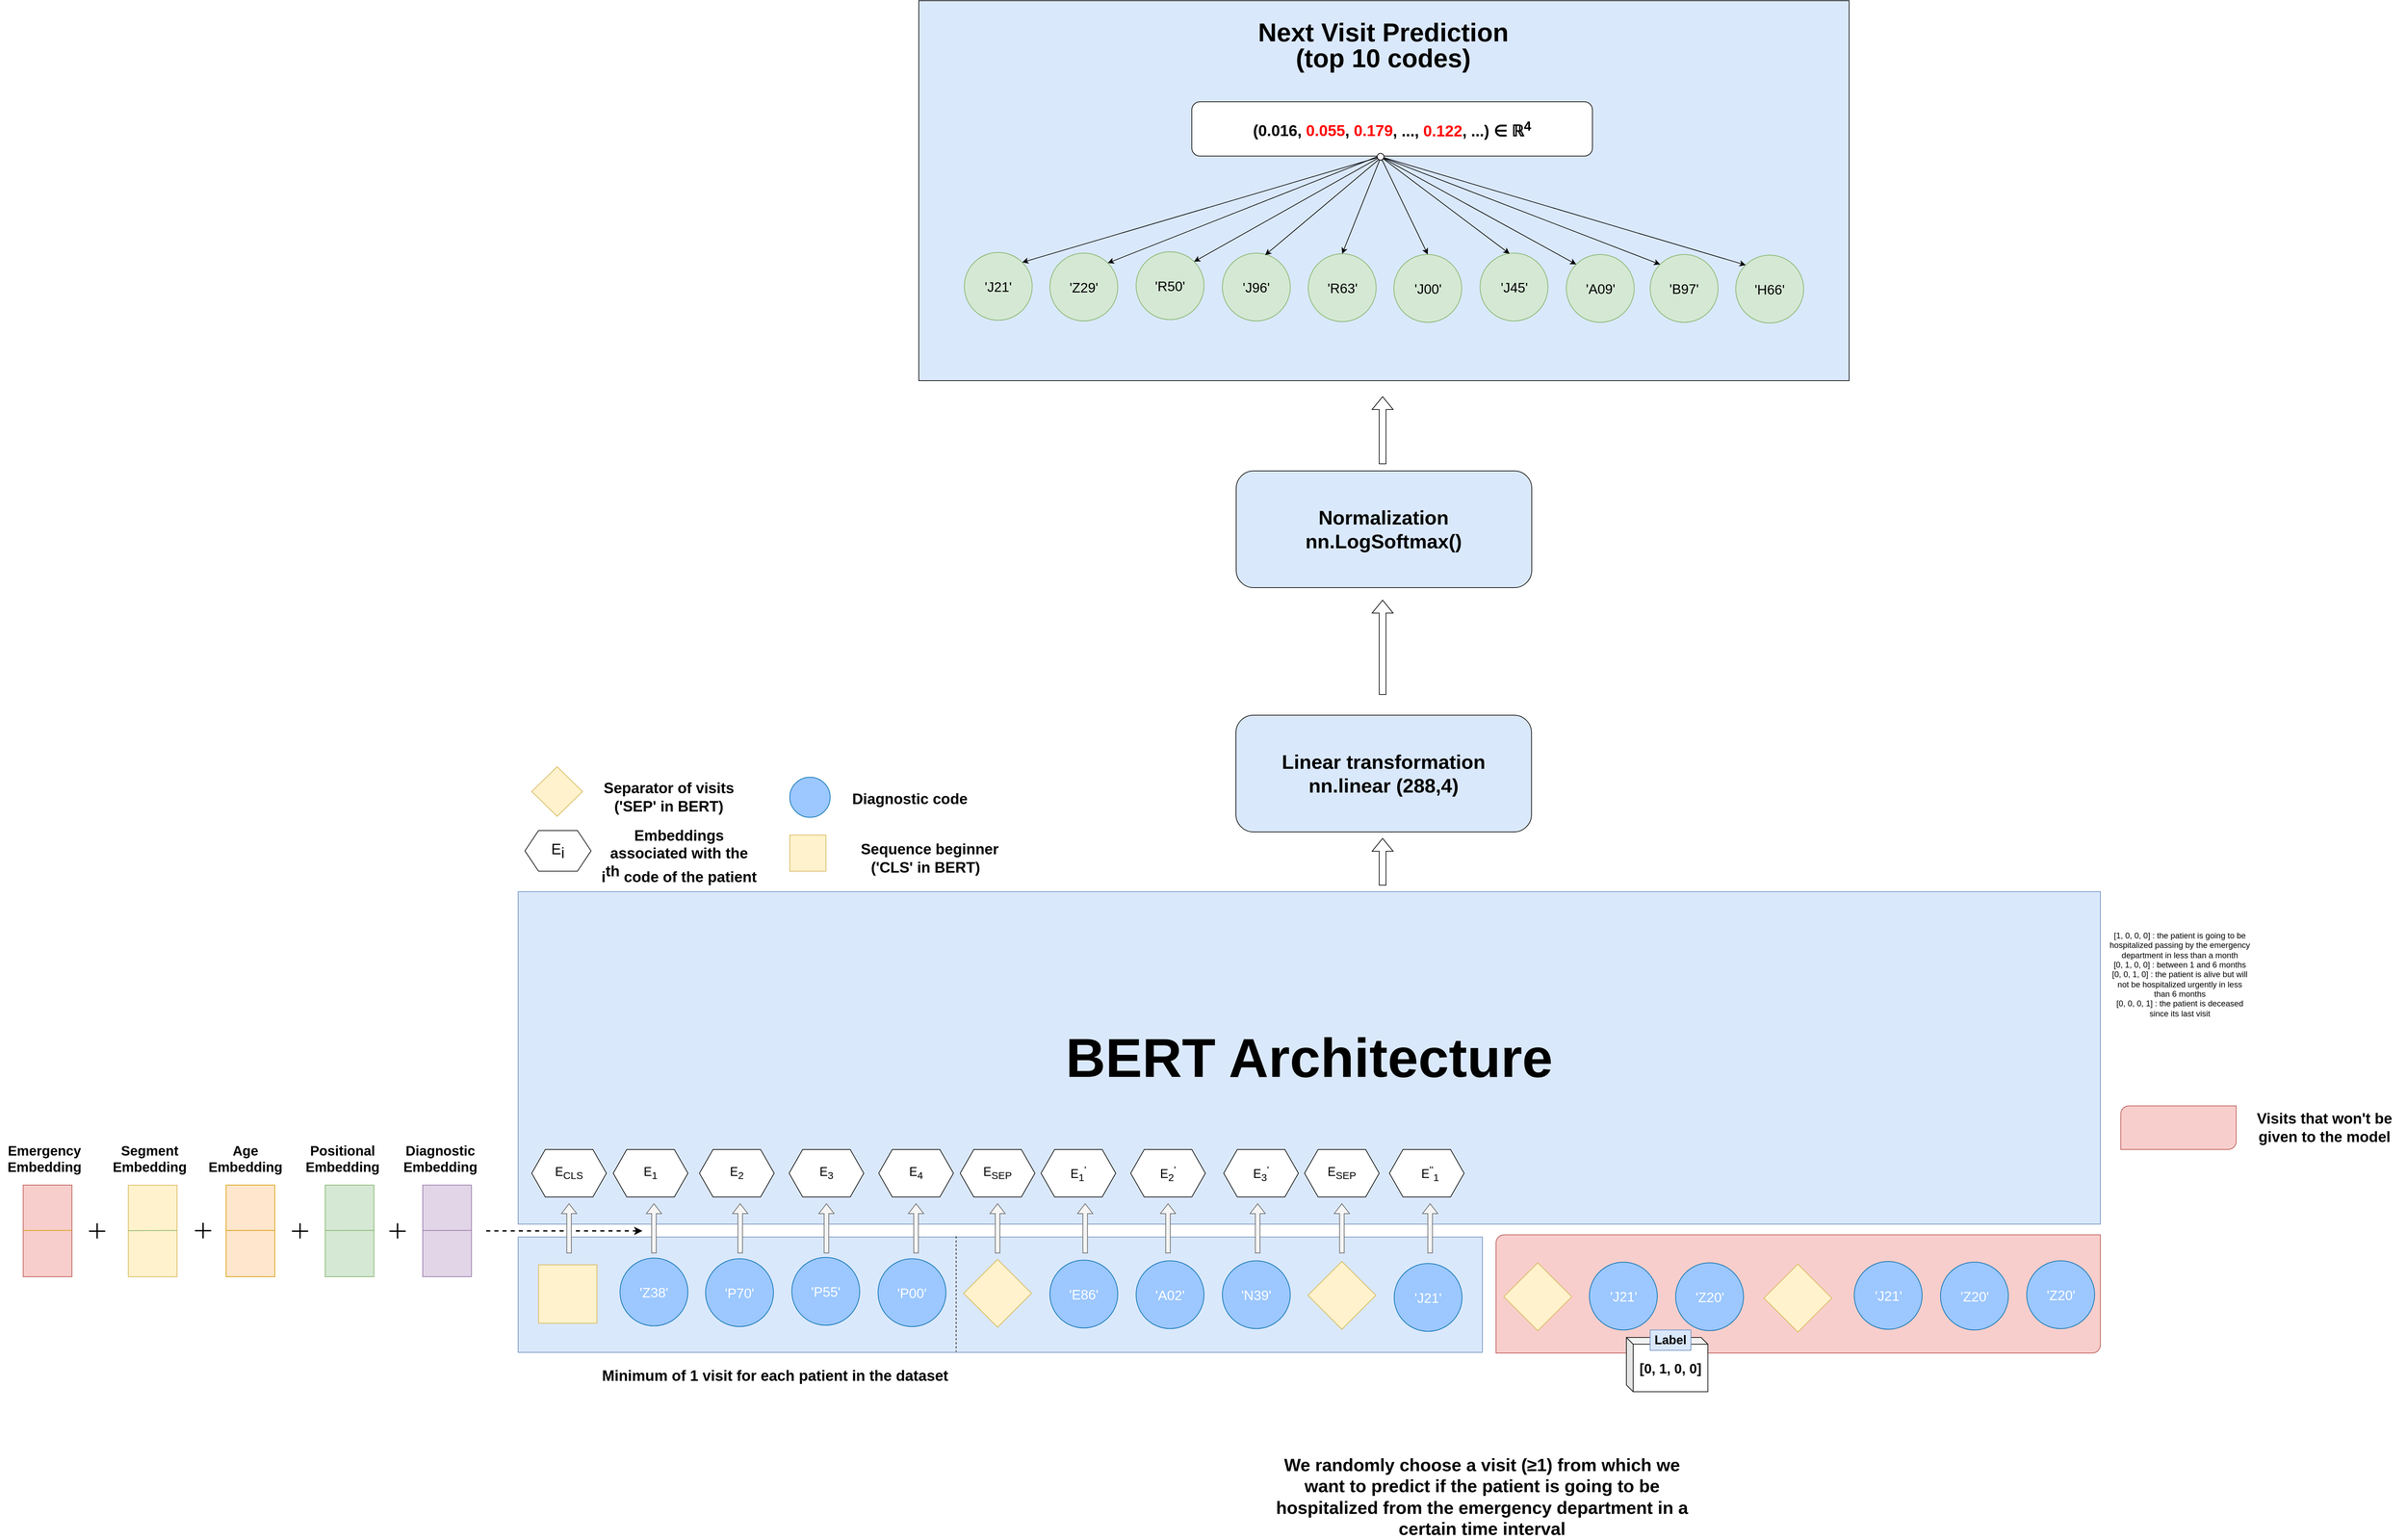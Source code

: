 <mxfile version="21.6.9" type="github">
  <diagram name="Page-1" id="hLpCQ97gKun2HHVvknZl">
    <mxGraphModel dx="4587" dy="2512" grid="1" gridSize="10" guides="1" tooltips="1" connect="1" arrows="1" fold="1" page="1" pageScale="1" pageWidth="827" pageHeight="1169" math="0" shadow="0">
      <root>
        <mxCell id="0" />
        <mxCell id="1" parent="0" />
        <mxCell id="sFmeJr-89NjhY19Eg1W9-1" value="" style="verticalLabelPosition=bottom;verticalAlign=top;html=1;shape=mxgraph.basic.diag_round_rect;dx=6;whiteSpace=wrap;fillColor=#f8cecc;strokeColor=#b85450;" vertex="1" parent="1">
          <mxGeometry x="2088.011" y="1858.75" width="890" height="174.25" as="geometry" />
        </mxCell>
        <mxCell id="sFmeJr-89NjhY19Eg1W9-2" value="&lt;h2 style=&quot;font-size: 81px;&quot; align=&quot;center&quot;&gt;&lt;font style=&quot;font-size: 81px;&quot;&gt;BERT Architecture&lt;/font&gt;&lt;/h2&gt;" style="rounded=0;whiteSpace=wrap;html=1;fillColor=#dae8fc;strokeColor=#6c8ebf;align=center;" vertex="1" parent="1">
          <mxGeometry x="648.011" y="1353" width="2330" height="490" as="geometry" />
        </mxCell>
        <mxCell id="sFmeJr-89NjhY19Eg1W9-3" value="" style="rounded=0;whiteSpace=wrap;html=1;fillColor=#dae8fc;flipH=1;strokeColor=#6c8ebf;flipV=0;" vertex="1" parent="1">
          <mxGeometry x="648.011" y="1862" width="1420" height="170" as="geometry" />
        </mxCell>
        <mxCell id="sFmeJr-89NjhY19Eg1W9-4" value="&lt;font style=&quot;font-size: 20px;&quot; color=&quot;#ffffff&quot;&gt;&#39;P55&#39;&lt;/font&gt;" style="ellipse;whiteSpace=wrap;html=1;fillColor=#9CC7FF;flipH=1;strokeColor=#006EAF;" vertex="1" parent="1">
          <mxGeometry x="1051.011" y="1892" width="100" height="100" as="geometry" />
        </mxCell>
        <mxCell id="sFmeJr-89NjhY19Eg1W9-5" value="&lt;font style=&quot;font-size: 20px;&quot;&gt;&#39;Z38&#39;&lt;/font&gt;" style="ellipse;whiteSpace=wrap;html=1;fillColor=#9CC7FF;flipH=1;strokeColor=#006EAF;fontColor=#ffffff;" vertex="1" parent="1">
          <mxGeometry x="798.011" y="1893" width="100" height="100" as="geometry" />
        </mxCell>
        <mxCell id="sFmeJr-89NjhY19Eg1W9-6" value="&lt;font style=&quot;font-size: 20px;&quot; color=&quot;#ffffff&quot;&gt;&#39;P70&#39;&lt;/font&gt;" style="ellipse;whiteSpace=wrap;html=1;fillColor=#9CC7FF;flipH=1;strokeColor=#006EAF;" vertex="1" parent="1">
          <mxGeometry x="924.011" y="1894" width="100" height="100" as="geometry" />
        </mxCell>
        <mxCell id="sFmeJr-89NjhY19Eg1W9-7" value="&lt;font style=&quot;font-size: 20px;&quot; color=&quot;#ffffff&quot;&gt;&#39;P00&#39;&lt;/font&gt;" style="ellipse;whiteSpace=wrap;html=1;fillColor=#9CC7FF;flipH=1;strokeColor=#006EAF;" vertex="1" parent="1">
          <mxGeometry x="1178.011" y="1894" width="100" height="100" as="geometry" />
        </mxCell>
        <mxCell id="sFmeJr-89NjhY19Eg1W9-8" value="" style="rhombus;whiteSpace=wrap;html=1;flipH=1;direction=north;fillColor=#fff2cc;strokeColor=#d6b656;" vertex="1" parent="1">
          <mxGeometry x="1304.011" y="1895" width="100" height="100" as="geometry" />
        </mxCell>
        <mxCell id="sFmeJr-89NjhY19Eg1W9-9" value="&lt;font style=&quot;font-size: 20px;&quot; color=&quot;#ffffff&quot;&gt;&#39;E86&#39;&lt;/font&gt;" style="ellipse;whiteSpace=wrap;html=1;fillColor=#9CC7FF;flipH=1;strokeColor=#006EAF;" vertex="1" parent="1">
          <mxGeometry x="1431.011" y="1896" width="100" height="100" as="geometry" />
        </mxCell>
        <mxCell id="sFmeJr-89NjhY19Eg1W9-10" value="&lt;font style=&quot;font-size: 20px;&quot; color=&quot;#ffffff&quot;&gt;&#39;A02&#39;&lt;/font&gt;" style="ellipse;whiteSpace=wrap;html=1;fillColor=#9CC7FF;flipH=1;strokeColor=#006EAF;" vertex="1" parent="1">
          <mxGeometry x="1558.011" y="1897" width="100" height="100" as="geometry" />
        </mxCell>
        <mxCell id="sFmeJr-89NjhY19Eg1W9-11" value="&lt;font style=&quot;font-size: 20px;&quot; color=&quot;#ffffff&quot;&gt;&#39;N39&#39;&lt;/font&gt;" style="ellipse;whiteSpace=wrap;html=1;fillColor=#9CC7FF;flipH=1;strokeColor=#006EAF;" vertex="1" parent="1">
          <mxGeometry x="1685.011" y="1897" width="100" height="100" as="geometry" />
        </mxCell>
        <mxCell id="sFmeJr-89NjhY19Eg1W9-12" value="" style="rhombus;whiteSpace=wrap;html=1;flipH=1;fillColor=#fff2cc;strokeColor=#d6b656;" vertex="1" parent="1">
          <mxGeometry x="1811.011" y="1898" width="100" height="100" as="geometry" />
        </mxCell>
        <mxCell id="sFmeJr-89NjhY19Eg1W9-13" value="&lt;font style=&quot;font-size: 20px;&quot; color=&quot;#ffffff&quot;&gt;&#39;J21&#39;&lt;/font&gt;" style="ellipse;whiteSpace=wrap;html=1;fillColor=#9CC7FF;flipH=1;strokeColor=#006EAF;" vertex="1" parent="1">
          <mxGeometry x="1938.011" y="1901" width="100" height="100" as="geometry" />
        </mxCell>
        <mxCell id="sFmeJr-89NjhY19Eg1W9-14" value="" style="whiteSpace=wrap;html=1;aspect=fixed;direction=east;flipH=1;flipV=1;strokeColor=#d6b656;fillColor=#fff2cc;" vertex="1" parent="1">
          <mxGeometry x="678.011" y="1903" width="86" height="86" as="geometry" />
        </mxCell>
        <mxCell id="sFmeJr-89NjhY19Eg1W9-15" value="" style="shape=hexagon;perimeter=hexagonPerimeter2;whiteSpace=wrap;html=1;fixedSize=1;" vertex="1" parent="1">
          <mxGeometry x="788.011" y="1733" width="110" height="70" as="geometry" />
        </mxCell>
        <mxCell id="sFmeJr-89NjhY19Eg1W9-16" value="" style="shape=hexagon;perimeter=hexagonPerimeter2;whiteSpace=wrap;html=1;fixedSize=1;" vertex="1" parent="1">
          <mxGeometry x="1550.011" y="1733" width="110" height="70" as="geometry" />
        </mxCell>
        <mxCell id="sFmeJr-89NjhY19Eg1W9-17" value="" style="shape=hexagon;perimeter=hexagonPerimeter2;whiteSpace=wrap;html=1;fixedSize=1;" vertex="1" parent="1">
          <mxGeometry x="1418.011" y="1733" width="110" height="70" as="geometry" />
        </mxCell>
        <mxCell id="sFmeJr-89NjhY19Eg1W9-18" value="" style="shape=hexagon;perimeter=hexagonPerimeter2;whiteSpace=wrap;html=1;fixedSize=1;" vertex="1" parent="1">
          <mxGeometry x="1179.011" y="1733" width="110" height="70" as="geometry" />
        </mxCell>
        <mxCell id="sFmeJr-89NjhY19Eg1W9-19" value="" style="shape=hexagon;perimeter=hexagonPerimeter2;whiteSpace=wrap;html=1;fixedSize=1;" vertex="1" parent="1">
          <mxGeometry x="1047.011" y="1733" width="110" height="70" as="geometry" />
        </mxCell>
        <mxCell id="sFmeJr-89NjhY19Eg1W9-20" value="" style="shape=hexagon;perimeter=hexagonPerimeter2;whiteSpace=wrap;html=1;fixedSize=1;" vertex="1" parent="1">
          <mxGeometry x="915.011" y="1733" width="110" height="70" as="geometry" />
        </mxCell>
        <mxCell id="sFmeJr-89NjhY19Eg1W9-21" value="" style="shape=hexagon;perimeter=hexagonPerimeter2;whiteSpace=wrap;html=1;fixedSize=1;" vertex="1" parent="1">
          <mxGeometry x="1931.011" y="1733" width="110" height="70" as="geometry" />
        </mxCell>
        <mxCell id="sFmeJr-89NjhY19Eg1W9-22" value="" style="shape=hexagon;perimeter=hexagonPerimeter2;whiteSpace=wrap;html=1;fixedSize=1;" vertex="1" parent="1">
          <mxGeometry x="1687.011" y="1733" width="110" height="70" as="geometry" />
        </mxCell>
        <mxCell id="sFmeJr-89NjhY19Eg1W9-23" value="&lt;font style=&quot;font-size: 18px;&quot;&gt;E&lt;sub&gt;1&lt;/sub&gt;&lt;/font&gt;" style="text;html=1;strokeColor=none;fillColor=none;align=center;verticalAlign=middle;whiteSpace=wrap;rounded=0;" vertex="1" parent="1">
          <mxGeometry x="813.011" y="1753" width="60" height="30" as="geometry" />
        </mxCell>
        <mxCell id="sFmeJr-89NjhY19Eg1W9-24" value="&lt;font style=&quot;font-size: 18px;&quot;&gt;E&lt;sub&gt;1&lt;/sub&gt;&lt;sup&gt;&#39;&lt;/sup&gt;&lt;/font&gt;" style="text;html=1;strokeColor=none;fillColor=none;align=center;verticalAlign=middle;whiteSpace=wrap;rounded=0;" vertex="1" parent="1">
          <mxGeometry x="1443.011" y="1753" width="60" height="30" as="geometry" />
        </mxCell>
        <mxCell id="sFmeJr-89NjhY19Eg1W9-25" value="&lt;font style=&quot;font-size: 18px;&quot;&gt;E&lt;sub&gt;4&lt;/sub&gt;&lt;/font&gt;" style="text;html=1;strokeColor=none;fillColor=none;align=center;verticalAlign=middle;whiteSpace=wrap;rounded=0;" vertex="1" parent="1">
          <mxGeometry x="1204.011" y="1753" width="60" height="30" as="geometry" />
        </mxCell>
        <mxCell id="sFmeJr-89NjhY19Eg1W9-26" value="&lt;font style=&quot;font-size: 18px;&quot;&gt;E&lt;sub&gt;3&lt;/sub&gt;&lt;/font&gt;" style="text;html=1;strokeColor=none;fillColor=none;align=center;verticalAlign=middle;whiteSpace=wrap;rounded=0;" vertex="1" parent="1">
          <mxGeometry x="1072.011" y="1753" width="60" height="30" as="geometry" />
        </mxCell>
        <mxCell id="sFmeJr-89NjhY19Eg1W9-27" value="&lt;font style=&quot;font-size: 18px;&quot;&gt;E&lt;sub&gt;2&lt;/sub&gt;&lt;/font&gt;" style="text;html=1;strokeColor=none;fillColor=none;align=center;verticalAlign=middle;whiteSpace=wrap;rounded=0;" vertex="1" parent="1">
          <mxGeometry x="940.011" y="1753" width="60" height="30" as="geometry" />
        </mxCell>
        <mxCell id="sFmeJr-89NjhY19Eg1W9-28" value="&lt;font style=&quot;font-size: 18px;&quot;&gt;E&lt;sup&gt;&#39;&#39;&lt;/sup&gt;&lt;sub&gt;1&lt;/sub&gt;&lt;/font&gt;" style="text;html=1;strokeColor=none;fillColor=none;align=center;verticalAlign=middle;whiteSpace=wrap;rounded=0;" vertex="1" parent="1">
          <mxGeometry x="1961.011" y="1753" width="60" height="30" as="geometry" />
        </mxCell>
        <mxCell id="sFmeJr-89NjhY19Eg1W9-29" value="&lt;font style=&quot;font-size: 18px;&quot;&gt;E&lt;sub&gt;3&lt;/sub&gt;&lt;sup&gt;&#39;&lt;/sup&gt;&lt;/font&gt;" style="text;html=1;strokeColor=none;fillColor=none;align=center;verticalAlign=middle;whiteSpace=wrap;rounded=0;" vertex="1" parent="1">
          <mxGeometry x="1712.011" y="1753" width="60" height="30" as="geometry" />
        </mxCell>
        <mxCell id="sFmeJr-89NjhY19Eg1W9-30" value="&lt;font style=&quot;font-size: 18px;&quot;&gt;E&lt;sub&gt;2&lt;/sub&gt;&lt;sup&gt;&#39;&lt;/sup&gt;&lt;/font&gt;" style="text;html=1;strokeColor=none;fillColor=none;align=center;verticalAlign=middle;whiteSpace=wrap;rounded=0;" vertex="1" parent="1">
          <mxGeometry x="1575.011" y="1753" width="60" height="30" as="geometry" />
        </mxCell>
        <mxCell id="sFmeJr-89NjhY19Eg1W9-31" value="" style="shape=singleArrow;direction=north;whiteSpace=wrap;html=1;fillColor=#f5f5f5;fontColor=#333333;strokeColor=#666666;" vertex="1" parent="1">
          <mxGeometry x="836.761" y="1813" width="22.5" height="72.5" as="geometry" />
        </mxCell>
        <mxCell id="sFmeJr-89NjhY19Eg1W9-32" value="" style="shape=singleArrow;direction=north;whiteSpace=wrap;html=1;fillColor=#f5f5f5;fontColor=#333333;strokeColor=#666666;" vertex="1" parent="1">
          <mxGeometry x="1471.761" y="1813" width="22.5" height="72.5" as="geometry" />
        </mxCell>
        <mxCell id="sFmeJr-89NjhY19Eg1W9-33" value="" style="shape=singleArrow;direction=north;whiteSpace=wrap;html=1;fillColor=#f5f5f5;fontColor=#333333;strokeColor=#666666;" vertex="1" parent="1">
          <mxGeometry x="1222.761" y="1813" width="22.5" height="72.5" as="geometry" />
        </mxCell>
        <mxCell id="sFmeJr-89NjhY19Eg1W9-34" value="" style="shape=singleArrow;direction=north;whiteSpace=wrap;html=1;fillColor=#f5f5f5;fontColor=#333333;strokeColor=#666666;" vertex="1" parent="1">
          <mxGeometry x="1090.761" y="1813" width="22.5" height="72.5" as="geometry" />
        </mxCell>
        <mxCell id="sFmeJr-89NjhY19Eg1W9-35" value="" style="shape=singleArrow;direction=north;whiteSpace=wrap;html=1;fillColor=#f5f5f5;fontColor=#333333;strokeColor=#666666;" vertex="1" parent="1">
          <mxGeometry x="963.761" y="1813" width="22.5" height="72.5" as="geometry" />
        </mxCell>
        <mxCell id="sFmeJr-89NjhY19Eg1W9-36" value="" style="shape=singleArrow;direction=north;whiteSpace=wrap;html=1;fillColor=#f5f5f5;fontColor=#333333;strokeColor=#666666;" vertex="1" parent="1">
          <mxGeometry x="1979.761" y="1813" width="22.5" height="72.5" as="geometry" />
        </mxCell>
        <mxCell id="sFmeJr-89NjhY19Eg1W9-37" value="" style="shape=singleArrow;direction=north;whiteSpace=wrap;html=1;fillColor=#f5f5f5;fontColor=#333333;strokeColor=#666666;" vertex="1" parent="1">
          <mxGeometry x="1725.761" y="1813" width="22.5" height="72.5" as="geometry" />
        </mxCell>
        <mxCell id="sFmeJr-89NjhY19Eg1W9-38" value="" style="shape=singleArrow;direction=north;whiteSpace=wrap;html=1;fillColor=#f5f5f5;fontColor=#333333;strokeColor=#666666;" vertex="1" parent="1">
          <mxGeometry x="1593.761" y="1813" width="22.5" height="72.5" as="geometry" />
        </mxCell>
        <mxCell id="sFmeJr-89NjhY19Eg1W9-39" value="" style="endArrow=classic;html=1;rounded=0;strokeWidth=2;dashed=1;" edge="1" parent="1">
          <mxGeometry width="50" height="50" relative="1" as="geometry">
            <mxPoint x="601.011" y="1853" as="sourcePoint" />
            <mxPoint x="831.011" y="1853" as="targetPoint" />
          </mxGeometry>
        </mxCell>
        <mxCell id="sFmeJr-89NjhY19Eg1W9-40" value="&lt;div style=&quot;font-size: 29px;&quot;&gt;&lt;b&gt;&lt;font style=&quot;font-size: 29px;&quot;&gt;Linear transformation&lt;/font&gt;&lt;/b&gt;&lt;/div&gt;&lt;div style=&quot;font-size: 29px;&quot;&gt;&lt;font style=&quot;font-size: 29px;&quot;&gt;&lt;b&gt;nn.linear (288,4)&lt;br&gt;&lt;/b&gt; &lt;/font&gt;&lt;/div&gt;" style="rounded=1;whiteSpace=wrap;html=1;fillColor=#DAE8FC;" vertex="1" parent="1">
          <mxGeometry x="1705.011" y="1093" width="435.25" height="172" as="geometry" />
        </mxCell>
        <mxCell id="sFmeJr-89NjhY19Eg1W9-41" value="&lt;p style=&quot;line-height: 0%;&quot;&gt;&lt;br&gt;&lt;/p&gt;" style="rounded=0;whiteSpace=wrap;html=1;fillColor=#DAE8FC;" vertex="1" parent="1">
          <mxGeometry x="1238.011" y="40" width="1370" height="560" as="geometry" />
        </mxCell>
        <mxCell id="sFmeJr-89NjhY19Eg1W9-42" value="&lt;font style=&quot;font-size: 23px;&quot;&gt;&lt;b&gt;&lt;font style=&quot;font-size: 23px;&quot;&gt;(0.016, &lt;font style=&quot;font-size: 23px;&quot; color=&quot;#ff0000&quot;&gt;0.055&lt;/font&gt;, &lt;/font&gt;&lt;font style=&quot;font-size: 23px;&quot;&gt;&lt;font style=&quot;font-size: 23px;&quot; color=&quot;#ff0000&quot;&gt;0.179&lt;/font&gt;&lt;/font&gt;&lt;font style=&quot;font-size: 23px;&quot;&gt;, ..., &lt;font color=&quot;#ff0000&quot;&gt;0.122&lt;/font&gt;, ...) ∈ ℝ&lt;sup&gt;4&lt;/sup&gt;&lt;/font&gt;&lt;/b&gt;&lt;/font&gt;" style="rounded=1;whiteSpace=wrap;html=1;" vertex="1" parent="1">
          <mxGeometry x="1640.011" y="189" width="590" height="80" as="geometry" />
        </mxCell>
        <mxCell id="sFmeJr-89NjhY19Eg1W9-43" value="&lt;p style=&quot;line-height: 0%; font-size: 38px;&quot;&gt;&lt;font style=&quot;font-size: 38px;&quot;&gt;&lt;b&gt;&lt;font style=&quot;font-size: 38px;&quot;&gt;Next Visit Prediction&lt;/font&gt;&lt;/b&gt;&lt;/font&gt;&lt;/p&gt;&lt;p style=&quot;line-height: 0%; font-size: 38px;&quot;&gt;&lt;font style=&quot;font-size: 38px;&quot;&gt;&lt;b&gt;&lt;font style=&quot;font-size: 38px;&quot;&gt;(top 10 codes) &lt;/font&gt;&lt;/b&gt;&lt;font style=&quot;font-size: 38px;&quot;&gt;&lt;b&gt;&lt;font style=&quot;font-size: 38px;&quot;&gt;&lt;br&gt;&lt;/font&gt;&lt;/b&gt;&lt;/font&gt;&lt;/font&gt;&lt;/p&gt;&lt;p style=&quot;line-height: 0%;&quot;&gt;&lt;b&gt;&lt;font style=&quot;font-size: 30px;&quot;&gt;&lt;br&gt;&lt;/font&gt;&lt;/b&gt;&lt;/p&gt;" style="text;html=1;strokeColor=none;fillColor=none;align=center;verticalAlign=middle;whiteSpace=wrap;rounded=0;" vertex="1" parent="1">
          <mxGeometry x="1724.011" y="40" width="396" height="147" as="geometry" />
        </mxCell>
        <mxCell id="sFmeJr-89NjhY19Eg1W9-44" value="&lt;font style=&quot;font-size: 20px;&quot; color=&quot;#ffffff&quot;&gt;&#39;J21&#39;&lt;/font&gt;" style="ellipse;whiteSpace=wrap;html=1;fillColor=#9CC7FF;flipH=1;strokeColor=#006EAF;" vertex="1" parent="1">
          <mxGeometry x="2615.511" y="1898" width="100" height="100" as="geometry" />
        </mxCell>
        <mxCell id="sFmeJr-89NjhY19Eg1W9-45" value="&lt;font style=&quot;font-size: 20px;&quot; color=&quot;#ffffff&quot;&gt;&#39;Z20&#39;&lt;/font&gt;" style="ellipse;whiteSpace=wrap;html=1;fillColor=#9CC7FF;flipH=1;strokeColor=#006EAF;" vertex="1" parent="1">
          <mxGeometry x="2742.511" y="1899" width="100" height="100" as="geometry" />
        </mxCell>
        <mxCell id="sFmeJr-89NjhY19Eg1W9-46" value="&lt;font style=&quot;font-size: 20px;&quot; color=&quot;#ffffff&quot;&gt;&#39;Z20&#39;&lt;/font&gt;" style="ellipse;whiteSpace=wrap;html=1;fillColor=#9CC7FF;flipH=1;strokeColor=#006EAF;" vertex="1" parent="1">
          <mxGeometry x="2869.511" y="1897" width="100" height="100" as="geometry" />
        </mxCell>
        <mxCell id="sFmeJr-89NjhY19Eg1W9-47" value="" style="rhombus;whiteSpace=wrap;html=1;flipH=1;fillColor=#fff2cc;strokeColor=#d6b656;" vertex="1" parent="1">
          <mxGeometry x="2099.511" y="1900" width="100" height="100" as="geometry" />
        </mxCell>
        <mxCell id="sFmeJr-89NjhY19Eg1W9-48" value="&lt;font style=&quot;font-size: 20px;&quot; color=&quot;#ffffff&quot;&gt;&#39;J21&#39;&lt;/font&gt;" style="ellipse;whiteSpace=wrap;html=1;fillColor=#9CC7FF;flipH=1;strokeColor=#006EAF;" vertex="1" parent="1">
          <mxGeometry x="2225.511" y="1899" width="100" height="100" as="geometry" />
        </mxCell>
        <mxCell id="sFmeJr-89NjhY19Eg1W9-49" value="&lt;font style=&quot;font-size: 20px;&quot; color=&quot;#ffffff&quot;&gt;&#39;Z20&#39;&lt;/font&gt;" style="ellipse;whiteSpace=wrap;html=1;fillColor=#9CC7FF;flipH=1;strokeColor=#006EAF;" vertex="1" parent="1">
          <mxGeometry x="2352.511" y="1900" width="100" height="100" as="geometry" />
        </mxCell>
        <mxCell id="sFmeJr-89NjhY19Eg1W9-50" value="" style="rhombus;whiteSpace=wrap;html=1;flipH=1;fillColor=#fff2cc;strokeColor=#d6b656;" vertex="1" parent="1">
          <mxGeometry x="2482.511" y="1902" width="100" height="100" as="geometry" />
        </mxCell>
        <mxCell id="sFmeJr-89NjhY19Eg1W9-52" value="&lt;font style=&quot;font-size: 25px;&quot;&gt;&lt;b style=&quot;font-size: 22px;&quot;&gt;&lt;font style=&quot;font-size: 22px;&quot;&gt;Minimum of 1 visit for each patient in the dataset&lt;br&gt;&lt;/font&gt;&lt;/b&gt;&lt;/font&gt;" style="text;html=1;strokeColor=none;fillColor=none;align=center;verticalAlign=middle;whiteSpace=wrap;rounded=0;" vertex="1" parent="1">
          <mxGeometry x="695.011" y="2050" width="663" height="30" as="geometry" />
        </mxCell>
        <mxCell id="sFmeJr-89NjhY19Eg1W9-53" value="&lt;b style=&quot;font-size: 26px;&quot;&gt;&lt;font style=&quot;font-size: 26px;&quot;&gt;We randomly choose a visit (≥1) from which we want to predict if the patient is going to be hospitalized from the emergency department in a certain time interval &lt;br&gt;&lt;/font&gt;&lt;/b&gt;" style="text;html=1;strokeColor=none;fillColor=none;align=center;verticalAlign=middle;whiteSpace=wrap;rounded=0;" vertex="1" parent="1">
          <mxGeometry x="1753.001" y="2230" width="628.5" height="30" as="geometry" />
        </mxCell>
        <mxCell id="sFmeJr-89NjhY19Eg1W9-54" value="&lt;font style=&quot;font-size: 20px;&quot;&gt;&#39;R50&#39;&lt;/font&gt;" style="ellipse;whiteSpace=wrap;html=1;fillColor=#d5e8d4;flipH=1;strokeColor=#82b366;fontColor=#000000;" vertex="1" parent="1">
          <mxGeometry x="1558.011" y="410" width="100" height="100" as="geometry" />
        </mxCell>
        <mxCell id="sFmeJr-89NjhY19Eg1W9-55" value="&lt;font style=&quot;font-size: 20px;&quot;&gt;&#39;J21&#39;&lt;/font&gt;" style="ellipse;whiteSpace=wrap;html=1;fillColor=#d5e8d4;flipH=1;strokeColor=#82b366;fontColor=#000000;" vertex="1" parent="1">
          <mxGeometry x="1305.011" y="411" width="100" height="100" as="geometry" />
        </mxCell>
        <mxCell id="sFmeJr-89NjhY19Eg1W9-56" value="&lt;font style=&quot;font-size: 20px;&quot;&gt;&#39;Z29&#39;&lt;/font&gt;" style="ellipse;whiteSpace=wrap;html=1;fillColor=#d5e8d4;flipH=1;strokeColor=#82b366;fontColor=#000000;" vertex="1" parent="1">
          <mxGeometry x="1431.011" y="412" width="100" height="100" as="geometry" />
        </mxCell>
        <mxCell id="sFmeJr-89NjhY19Eg1W9-57" value="&lt;font style=&quot;font-size: 20px;&quot;&gt;&#39;J96&#39;&lt;/font&gt;" style="ellipse;whiteSpace=wrap;html=1;fillColor=#d5e8d4;flipH=1;strokeColor=#82b366;fontColor=#000000;" vertex="1" parent="1">
          <mxGeometry x="1685.011" y="412" width="100" height="100" as="geometry" />
        </mxCell>
        <mxCell id="sFmeJr-89NjhY19Eg1W9-58" value="&lt;font style=&quot;font-size: 20px;&quot;&gt;&#39;J45&#39;&lt;/font&gt;" style="ellipse;whiteSpace=wrap;html=1;fillColor=#d5e8d4;flipH=1;strokeColor=#82b366;fontColor=#000000;" vertex="1" parent="1">
          <mxGeometry x="2064.511" y="412" width="100" height="100" as="geometry" />
        </mxCell>
        <mxCell id="sFmeJr-89NjhY19Eg1W9-59" value="&lt;font style=&quot;font-size: 20px;&quot;&gt;&#39;R63&#39;&lt;/font&gt;" style="ellipse;whiteSpace=wrap;html=1;fillColor=#d5e8d4;flipH=1;strokeColor=#82b366;fontColor=#000000;" vertex="1" parent="1">
          <mxGeometry x="1811.511" y="413" width="100" height="100" as="geometry" />
        </mxCell>
        <mxCell id="sFmeJr-89NjhY19Eg1W9-60" value="&lt;font style=&quot;font-size: 20px;&quot;&gt;&#39;J00&#39;&lt;/font&gt;" style="ellipse;whiteSpace=wrap;html=1;fillColor=#d5e8d4;flipH=1;strokeColor=#82b366;fontColor=#000000;" vertex="1" parent="1">
          <mxGeometry x="1937.511" y="414" width="100" height="100" as="geometry" />
        </mxCell>
        <mxCell id="sFmeJr-89NjhY19Eg1W9-61" value="&lt;font style=&quot;font-size: 20px;&quot;&gt;&#39;A09&#39;&lt;/font&gt;" style="ellipse;whiteSpace=wrap;html=1;fillColor=#d5e8d4;flipH=1;strokeColor=#82b366;fontColor=#000000;" vertex="1" parent="1">
          <mxGeometry x="2191.511" y="414" width="100" height="100" as="geometry" />
        </mxCell>
        <mxCell id="sFmeJr-89NjhY19Eg1W9-62" value="&lt;font style=&quot;font-size: 20px;&quot;&gt;&#39;B97&#39;&lt;/font&gt;" style="ellipse;whiteSpace=wrap;html=1;fillColor=#d5e8d4;flipH=1;strokeColor=#82b366;fontColor=#000000;" vertex="1" parent="1">
          <mxGeometry x="2315.011" y="414" width="100" height="100" as="geometry" />
        </mxCell>
        <mxCell id="sFmeJr-89NjhY19Eg1W9-63" value="&lt;font style=&quot;font-size: 20px;&quot;&gt;&#39;H66&#39;&lt;/font&gt;" style="ellipse;whiteSpace=wrap;html=1;fillColor=#d5e8d4;flipH=1;strokeColor=#82b366;fontColor=#000000;" vertex="1" parent="1">
          <mxGeometry x="2441.011" y="415" width="100" height="100" as="geometry" />
        </mxCell>
        <mxCell id="sFmeJr-89NjhY19Eg1W9-64" value="" style="endArrow=classic;html=1;rounded=0;entryX=0.5;entryY=0;entryDx=0;entryDy=0;" edge="1" parent="1" source="sFmeJr-89NjhY19Eg1W9-42" target="sFmeJr-89NjhY19Eg1W9-59">
          <mxGeometry width="50" height="50" relative="1" as="geometry">
            <mxPoint x="1828.011" y="380" as="sourcePoint" />
            <mxPoint x="1878.011" y="330" as="targetPoint" />
          </mxGeometry>
        </mxCell>
        <mxCell id="sFmeJr-89NjhY19Eg1W9-65" value="" style="endArrow=classic;html=1;rounded=0;entryX=1;entryY=0;entryDx=0;entryDy=0;" edge="1" parent="1" target="sFmeJr-89NjhY19Eg1W9-54">
          <mxGeometry width="50" height="50" relative="1" as="geometry">
            <mxPoint x="1918.011" y="270" as="sourcePoint" />
            <mxPoint x="1616.261" y="410" as="targetPoint" />
          </mxGeometry>
        </mxCell>
        <mxCell id="sFmeJr-89NjhY19Eg1W9-66" value="" style="endArrow=classic;html=1;rounded=0;entryX=0.5;entryY=0;entryDx=0;entryDy=0;exitX=0.475;exitY=1.013;exitDx=0;exitDy=0;exitPerimeter=0;" edge="1" parent="1" source="sFmeJr-89NjhY19Eg1W9-42">
          <mxGeometry width="50" height="50" relative="1" as="geometry">
            <mxPoint x="1797.011" y="271" as="sourcePoint" />
            <mxPoint x="1748.011" y="415" as="targetPoint" />
          </mxGeometry>
        </mxCell>
        <mxCell id="sFmeJr-89NjhY19Eg1W9-67" value="" style="endArrow=classic;html=1;rounded=0;entryX=0.5;entryY=0;entryDx=0;entryDy=0;" edge="1" parent="1">
          <mxGeometry width="50" height="50" relative="1" as="geometry">
            <mxPoint x="1918.011" y="270" as="sourcePoint" />
            <mxPoint x="2108.011" y="413" as="targetPoint" />
          </mxGeometry>
        </mxCell>
        <mxCell id="sFmeJr-89NjhY19Eg1W9-68" value="" style="endArrow=classic;html=1;rounded=0;entryX=0.5;entryY=0;entryDx=0;entryDy=0;" edge="1" parent="1" target="sFmeJr-89NjhY19Eg1W9-60">
          <mxGeometry width="50" height="50" relative="1" as="geometry">
            <mxPoint x="1918.011" y="270" as="sourcePoint" />
            <mxPoint x="1901.011" y="453" as="targetPoint" />
          </mxGeometry>
        </mxCell>
        <mxCell id="sFmeJr-89NjhY19Eg1W9-69" value="" style="endArrow=classic;html=1;rounded=0;entryX=1;entryY=0;entryDx=0;entryDy=0;exitX=0.473;exitY=0.983;exitDx=0;exitDy=0;exitPerimeter=0;" edge="1" parent="1" source="sFmeJr-89NjhY19Eg1W9-42" target="sFmeJr-89NjhY19Eg1W9-56">
          <mxGeometry width="50" height="50" relative="1" as="geometry">
            <mxPoint x="1908.011" y="270" as="sourcePoint" />
            <mxPoint x="1482.011" y="414" as="targetPoint" />
          </mxGeometry>
        </mxCell>
        <mxCell id="sFmeJr-89NjhY19Eg1W9-70" value="" style="endArrow=classic;html=1;rounded=0;entryX=1;entryY=0;entryDx=0;entryDy=0;" edge="1" parent="1" source="sFmeJr-89NjhY19Eg1W9-75" target="sFmeJr-89NjhY19Eg1W9-55">
          <mxGeometry width="50" height="50" relative="1" as="geometry">
            <mxPoint x="1908.011" y="270" as="sourcePoint" />
            <mxPoint x="1358.011" y="410" as="targetPoint" />
          </mxGeometry>
        </mxCell>
        <mxCell id="sFmeJr-89NjhY19Eg1W9-71" value="" style="endArrow=classic;html=1;rounded=0;entryX=0;entryY=0;entryDx=0;entryDy=0;" edge="1" parent="1" target="sFmeJr-89NjhY19Eg1W9-61">
          <mxGeometry width="50" height="50" relative="1" as="geometry">
            <mxPoint x="1918.011" y="270" as="sourcePoint" />
            <mxPoint x="2099.511" y="444" as="targetPoint" />
          </mxGeometry>
        </mxCell>
        <mxCell id="sFmeJr-89NjhY19Eg1W9-72" value="" style="endArrow=classic;html=1;rounded=0;entryX=0;entryY=0;entryDx=0;entryDy=0;" edge="1" parent="1" target="sFmeJr-89NjhY19Eg1W9-62">
          <mxGeometry width="50" height="50" relative="1" as="geometry">
            <mxPoint x="1918.011" y="270" as="sourcePoint" />
            <mxPoint x="2325.511" y="428" as="targetPoint" />
          </mxGeometry>
        </mxCell>
        <mxCell id="sFmeJr-89NjhY19Eg1W9-73" value="" style="endArrow=classic;html=1;rounded=0;entryX=0;entryY=0;entryDx=0;entryDy=0;exitX=0.471;exitY=1.011;exitDx=0;exitDy=0;exitPerimeter=0;" edge="1" parent="1" source="sFmeJr-89NjhY19Eg1W9-42" target="sFmeJr-89NjhY19Eg1W9-63">
          <mxGeometry width="50" height="50" relative="1" as="geometry">
            <mxPoint x="1908.011" y="270" as="sourcePoint" />
            <mxPoint x="2246.011" y="428" as="targetPoint" />
          </mxGeometry>
        </mxCell>
        <mxCell id="sFmeJr-89NjhY19Eg1W9-74" value="" style="endArrow=classic;html=1;rounded=0;entryX=1;entryY=0;entryDx=0;entryDy=0;exitX=0.475;exitY=0.993;exitDx=0;exitDy=0;exitPerimeter=0;" edge="1" parent="1" source="sFmeJr-89NjhY19Eg1W9-42" target="sFmeJr-89NjhY19Eg1W9-75">
          <mxGeometry width="50" height="50" relative="1" as="geometry">
            <mxPoint x="1920.011" y="268" as="sourcePoint" />
            <mxPoint x="1390.011" y="426" as="targetPoint" />
          </mxGeometry>
        </mxCell>
        <mxCell id="sFmeJr-89NjhY19Eg1W9-75" value="" style="ellipse;whiteSpace=wrap;html=1;aspect=fixed;" vertex="1" parent="1">
          <mxGeometry x="1913.011" y="265" width="10" height="10" as="geometry" />
        </mxCell>
        <mxCell id="sFmeJr-89NjhY19Eg1W9-77" value="&lt;div style=&quot;font-size: 29px;&quot;&gt;&lt;font style=&quot;font-size: 29px;&quot;&gt;&lt;b&gt;Normalization&lt;br&gt;&lt;/b&gt;&lt;/font&gt;&lt;/div&gt;&lt;div style=&quot;font-size: 29px;&quot;&gt;&lt;font style=&quot;font-size: 29px;&quot;&gt;&lt;b&gt;nn.LogSoftmax()&lt;/b&gt;&lt;/font&gt;&lt;b&gt;&lt;font style=&quot;font-size: 29px;&quot;&gt;&lt;/font&gt;&lt;/b&gt;&lt;/div&gt;" style="rounded=1;whiteSpace=wrap;html=1;fillColor=#DAE8FC;" vertex="1" parent="1">
          <mxGeometry x="1705.391" y="733" width="435.25" height="172" as="geometry" />
        </mxCell>
        <mxCell id="sFmeJr-89NjhY19Eg1W9-78" value="&lt;font style=&quot;font-size: 18px;&quot;&gt;E&lt;sub style=&quot;&quot;&gt;CLS&lt;/sub&gt;&lt;/font&gt;" style="shape=hexagon;perimeter=hexagonPerimeter2;whiteSpace=wrap;html=1;fixedSize=1;" vertex="1" parent="1">
          <mxGeometry x="668.011" y="1733" width="110" height="70" as="geometry" />
        </mxCell>
        <mxCell id="sFmeJr-89NjhY19Eg1W9-79" value="" style="shape=singleArrow;direction=north;whiteSpace=wrap;html=1;fillColor=#f5f5f5;fontColor=#333333;strokeColor=#666666;" vertex="1" parent="1">
          <mxGeometry x="711.761" y="1813" width="22.5" height="72.5" as="geometry" />
        </mxCell>
        <mxCell id="sFmeJr-89NjhY19Eg1W9-80" value="" style="shape=flexArrow;endArrow=classic;html=1;rounded=0;fillColor=default;" edge="1" parent="1">
          <mxGeometry width="50" height="50" relative="1" as="geometry">
            <mxPoint x="1921.011" y="723" as="sourcePoint" />
            <mxPoint x="1921.011" y="623" as="targetPoint" />
          </mxGeometry>
        </mxCell>
        <mxCell id="sFmeJr-89NjhY19Eg1W9-81" value="" style="shape=flexArrow;endArrow=classic;html=1;rounded=0;fillColor=default;" edge="1" parent="1">
          <mxGeometry width="50" height="50" relative="1" as="geometry">
            <mxPoint x="1921.011" y="1063" as="sourcePoint" />
            <mxPoint x="1921.011" y="923" as="targetPoint" />
          </mxGeometry>
        </mxCell>
        <mxCell id="sFmeJr-89NjhY19Eg1W9-82" value="" style="shape=flexArrow;endArrow=classic;html=1;rounded=0;fillColor=default;" edge="1" parent="1">
          <mxGeometry width="50" height="50" relative="1" as="geometry">
            <mxPoint x="1921.011" y="1344" as="sourcePoint" />
            <mxPoint x="1921.011" y="1274" as="targetPoint" />
          </mxGeometry>
        </mxCell>
        <mxCell id="sFmeJr-89NjhY19Eg1W9-83" value="&lt;font style=&quot;font-size: 18px;&quot;&gt;E&lt;sub&gt;SEP&lt;/sub&gt;&lt;/font&gt;" style="shape=hexagon;perimeter=hexagonPerimeter2;whiteSpace=wrap;html=1;fixedSize=1;" vertex="1" parent="1">
          <mxGeometry x="1299.011" y="1733" width="110" height="70" as="geometry" />
        </mxCell>
        <mxCell id="sFmeJr-89NjhY19Eg1W9-84" value="" style="shape=singleArrow;direction=north;whiteSpace=wrap;html=1;fillColor=#f5f5f5;fontColor=#333333;strokeColor=#666666;" vertex="1" parent="1">
          <mxGeometry x="1342.761" y="1813" width="22.5" height="72.5" as="geometry" />
        </mxCell>
        <mxCell id="sFmeJr-89NjhY19Eg1W9-85" value="&lt;font style=&quot;font-size: 18px;&quot;&gt;E&lt;sub&gt;SEP&lt;/sub&gt;&lt;/font&gt;" style="shape=hexagon;perimeter=hexagonPerimeter2;whiteSpace=wrap;html=1;fixedSize=1;" vertex="1" parent="1">
          <mxGeometry x="1806.011" y="1733" width="110" height="70" as="geometry" />
        </mxCell>
        <mxCell id="sFmeJr-89NjhY19Eg1W9-86" value="" style="shape=singleArrow;direction=north;whiteSpace=wrap;html=1;fillColor=#f5f5f5;fontColor=#333333;strokeColor=#666666;" vertex="1" parent="1">
          <mxGeometry x="1849.761" y="1813" width="22.5" height="72.5" as="geometry" />
        </mxCell>
        <mxCell id="sFmeJr-89NjhY19Eg1W9-87" value="" style="group" vertex="1" connectable="0" parent="1">
          <mxGeometry x="188.011" y="1293" width="426" height="627.5" as="geometry" />
        </mxCell>
        <mxCell id="sFmeJr-89NjhY19Eg1W9-88" value="" style="group;fillColor=#e1d5e7;strokeColor=#9673a6;" vertex="1" connectable="0" parent="sFmeJr-89NjhY19Eg1W9-87">
          <mxGeometry x="319.5" y="492.433" width="71.798" height="135.067" as="geometry" />
        </mxCell>
        <mxCell id="sFmeJr-89NjhY19Eg1W9-89" value="" style="endArrow=none;html=1;rounded=0;fillColor=#e1d5e7;strokeColor=#9673a6;" edge="1" parent="sFmeJr-89NjhY19Eg1W9-88">
          <mxGeometry width="50" height="50" relative="1" as="geometry">
            <mxPoint x="4.251e-15" y="66.993" as="sourcePoint" />
            <mxPoint x="71.798" y="66.757" as="targetPoint" />
          </mxGeometry>
        </mxCell>
        <mxCell id="sFmeJr-89NjhY19Eg1W9-90" value="" style="group;fillColor=#FFE6CC;strokeColor=#d79b00;" vertex="1" connectable="0" parent="sFmeJr-89NjhY19Eg1W9-87">
          <mxGeometry x="29.916" y="492.433" width="71.798" height="135.067" as="geometry" />
        </mxCell>
        <mxCell id="sFmeJr-89NjhY19Eg1W9-91" value="" style="endArrow=none;html=1;rounded=0;fillColor=#ffe6cc;strokeColor=#d79b00;" edge="1" parent="sFmeJr-89NjhY19Eg1W9-90">
          <mxGeometry width="50" height="50" relative="1" as="geometry">
            <mxPoint x="4.251e-15" y="66.993" as="sourcePoint" />
            <mxPoint x="71.798" y="66.757" as="targetPoint" />
          </mxGeometry>
        </mxCell>
        <mxCell id="sFmeJr-89NjhY19Eg1W9-92" value="" style="group;fillColor=#d5e8d4;strokeColor=#82b366;" vertex="1" connectable="0" parent="sFmeJr-89NjhY19Eg1W9-87">
          <mxGeometry x="175.904" y="492.433" width="71.798" height="135.067" as="geometry" />
        </mxCell>
        <mxCell id="sFmeJr-89NjhY19Eg1W9-93" value="" style="endArrow=none;html=1;rounded=0;fillColor=#d5e8d4;strokeColor=#82b366;" edge="1" parent="sFmeJr-89NjhY19Eg1W9-92">
          <mxGeometry width="50" height="50" relative="1" as="geometry">
            <mxPoint x="4.251e-15" y="66.993" as="sourcePoint" />
            <mxPoint x="71.798" y="66.757" as="targetPoint" />
          </mxGeometry>
        </mxCell>
        <mxCell id="sFmeJr-89NjhY19Eg1W9-94" value="" style="group" vertex="1" connectable="0" parent="sFmeJr-89NjhY19Eg1W9-87">
          <mxGeometry x="126.843" y="548.711" width="47.865" height="51.776" as="geometry" />
        </mxCell>
        <mxCell id="sFmeJr-89NjhY19Eg1W9-95" value="" style="endArrow=none;html=1;rounded=0;strokeWidth=2;" edge="1" parent="sFmeJr-89NjhY19Eg1W9-94">
          <mxGeometry width="50" height="50" relative="1" as="geometry">
            <mxPoint x="11.966" y="22.511" as="sourcePoint" />
            <mxPoint x="11.966" as="targetPoint" />
          </mxGeometry>
        </mxCell>
        <mxCell id="sFmeJr-89NjhY19Eg1W9-96" value="" style="endArrow=none;html=1;rounded=0;strokeWidth=2;" edge="1" parent="sFmeJr-89NjhY19Eg1W9-94">
          <mxGeometry width="50" height="50" relative="1" as="geometry">
            <mxPoint x="23.933" y="11.605" as="sourcePoint" />
            <mxPoint y="11.605" as="targetPoint" />
          </mxGeometry>
        </mxCell>
        <mxCell id="sFmeJr-89NjhY19Eg1W9-97" value="" style="group" vertex="1" connectable="0" parent="sFmeJr-89NjhY19Eg1W9-87">
          <mxGeometry x="270.438" y="548.711" width="23.933" height="22.511" as="geometry" />
        </mxCell>
        <mxCell id="sFmeJr-89NjhY19Eg1W9-98" value="" style="endArrow=none;html=1;rounded=0;strokeWidth=2;" edge="1" parent="sFmeJr-89NjhY19Eg1W9-97">
          <mxGeometry width="50" height="50" relative="1" as="geometry">
            <mxPoint x="11.966" y="22.511" as="sourcePoint" />
            <mxPoint x="11.966" as="targetPoint" />
          </mxGeometry>
        </mxCell>
        <mxCell id="sFmeJr-89NjhY19Eg1W9-99" value="" style="endArrow=none;html=1;rounded=0;strokeWidth=2;" edge="1" parent="sFmeJr-89NjhY19Eg1W9-97">
          <mxGeometry width="50" height="50" relative="1" as="geometry">
            <mxPoint x="23.933" y="11.605" as="sourcePoint" />
            <mxPoint y="11.605" as="targetPoint" />
          </mxGeometry>
        </mxCell>
        <mxCell id="sFmeJr-89NjhY19Eg1W9-100" value="&lt;div style=&quot;font-size: 20px;&quot;&gt;&lt;font style=&quot;font-size: 20px;&quot;&gt;&lt;b style=&quot;font-size: 20px;&quot;&gt;Age&lt;/b&gt;&lt;/font&gt;&lt;/div&gt;&lt;div style=&quot;font-size: 20px;&quot;&gt;&lt;font style=&quot;font-size: 20px;&quot;&gt;&lt;b style=&quot;font-size: 20px;&quot;&gt;Embedding&lt;br style=&quot;font-size: 20px;&quot;&gt;&lt;/b&gt;&lt;/font&gt;&lt;/div&gt;" style="text;html=1;align=center;verticalAlign=middle;resizable=0;points=[];autosize=1;strokeColor=none;fillColor=none;fontSize=20;" vertex="1" parent="sFmeJr-89NjhY19Eg1W9-87">
          <mxGeometry x="-7" y="422.713" width="130" height="60" as="geometry" />
        </mxCell>
        <mxCell id="sFmeJr-89NjhY19Eg1W9-101" value="&lt;div style=&quot;font-size: 20px;&quot;&gt;&lt;font style=&quot;font-size: 20px;&quot;&gt;&lt;b style=&quot;font-size: 20px;&quot;&gt;Positional &lt;br style=&quot;font-size: 20px;&quot;&gt;&lt;/b&gt;&lt;/font&gt;&lt;/div&gt;&lt;div style=&quot;font-size: 20px;&quot;&gt;&lt;font style=&quot;font-size: 20px;&quot;&gt;&lt;b style=&quot;font-size: 20px;&quot;&gt;Embedding&lt;br style=&quot;font-size: 20px;&quot;&gt;&lt;/b&gt;&lt;/font&gt;&lt;/div&gt;" style="text;html=1;align=center;verticalAlign=middle;resizable=0;points=[];autosize=1;strokeColor=none;fillColor=none;fontSize=20;" vertex="1" parent="sFmeJr-89NjhY19Eg1W9-87">
          <mxGeometry x="135.989" y="422.713" width="130" height="60" as="geometry" />
        </mxCell>
        <mxCell id="sFmeJr-89NjhY19Eg1W9-102" value="&lt;div style=&quot;font-size: 20px;&quot;&gt;&lt;font style=&quot;font-size: 20px;&quot;&gt;&lt;b style=&quot;font-size: 20px;&quot;&gt;Diagnostic &lt;br style=&quot;font-size: 20px;&quot;&gt;&lt;/b&gt;&lt;/font&gt;&lt;/div&gt;&lt;div style=&quot;font-size: 20px;&quot;&gt;&lt;font style=&quot;font-size: 20px;&quot;&gt;&lt;b style=&quot;font-size: 20px;&quot;&gt;Embedding&lt;br style=&quot;font-size: 20px;&quot;&gt;&lt;/b&gt;&lt;/font&gt;&lt;/div&gt;" style="text;html=1;align=center;verticalAlign=middle;resizable=0;points=[];autosize=1;strokeColor=none;fillColor=none;fontSize=20;" vertex="1" parent="sFmeJr-89NjhY19Eg1W9-87">
          <mxGeometry x="279.584" y="422.713" width="130" height="60" as="geometry" />
        </mxCell>
        <mxCell id="sFmeJr-89NjhY19Eg1W9-103" value="" style="group;fontSize=22;" vertex="1" connectable="0" parent="1">
          <mxGeometry x="658.011" y="1003" width="350" height="340" as="geometry" />
        </mxCell>
        <mxCell id="sFmeJr-89NjhY19Eg1W9-104" value="" style="rhombus;whiteSpace=wrap;html=1;flipH=1;direction=north;fillColor=#fff2cc;strokeColor=#d6b656;flipV=1;fontSize=22;" vertex="1" parent="sFmeJr-89NjhY19Eg1W9-103">
          <mxGeometry x="10" y="166" width="74.84" height="73.02" as="geometry" />
        </mxCell>
        <mxCell id="sFmeJr-89NjhY19Eg1W9-105" value="&lt;div style=&quot;font-size: 22px;&quot;&gt;&lt;b style=&quot;font-size: 22px;&quot;&gt;&lt;font style=&quot;font-size: 22px;&quot;&gt;Separator of visits &lt;br style=&quot;font-size: 22px;&quot;&gt;&lt;/font&gt;&lt;/b&gt;&lt;/div&gt;&lt;div style=&quot;font-size: 22px;&quot;&gt;&lt;b style=&quot;font-size: 22px;&quot;&gt;&lt;font style=&quot;font-size: 22px;&quot;&gt;(&#39;SEP&#39; in BERT)&lt;/font&gt;&lt;/b&gt;&lt;/div&gt;" style="text;html=1;strokeColor=none;fillColor=none;align=center;verticalAlign=middle;whiteSpace=wrap;rounded=0;fontSize=22;flipH=0;flipV=0;" vertex="1" parent="sFmeJr-89NjhY19Eg1W9-103">
          <mxGeometry x="110" y="194.43" width="204" height="33.44" as="geometry" />
        </mxCell>
        <mxCell id="sFmeJr-89NjhY19Eg1W9-106" value="E&lt;sub style=&quot;font-size: 22px;&quot;&gt;i&lt;/sub&gt;" style="shape=hexagon;perimeter=hexagonPerimeter2;whiteSpace=wrap;html=1;fixedSize=1;fontSize=22;flipH=1;flipV=1;" vertex="1" parent="sFmeJr-89NjhY19Eg1W9-103">
          <mxGeometry y="260" width="97.34" height="59.9" as="geometry" />
        </mxCell>
        <mxCell id="sFmeJr-89NjhY19Eg1W9-107" value="&lt;b style=&quot;font-size: 22px;&quot;&gt;&lt;font style=&quot;font-size: 22px;&quot;&gt;Embeddings associated with the i&lt;sup style=&quot;font-size: 22px;&quot;&gt;th&lt;/sup&gt; code of the patient &lt;/font&gt;&lt;/b&gt;" style="text;html=1;strokeColor=none;fillColor=none;align=center;verticalAlign=middle;whiteSpace=wrap;rounded=0;fontSize=22;flipV=0;flipH=0;" vertex="1" parent="sFmeJr-89NjhY19Eg1W9-103">
          <mxGeometry x="110" y="280.89" width="234" height="33.44" as="geometry" />
        </mxCell>
        <mxCell id="sFmeJr-89NjhY19Eg1W9-108" value="" style="ellipse;whiteSpace=wrap;html=1;fillColor=#9CC7FF;flipH=1;strokeColor=#006EAF;fontColor=#ffffff;flipV=1;fontSize=22;" vertex="1" parent="1">
          <mxGeometry x="1048.011" y="1184.37" width="59.48" height="59.18" as="geometry" />
        </mxCell>
        <mxCell id="sFmeJr-89NjhY19Eg1W9-109" value="&lt;b style=&quot;font-size: 22px;&quot;&gt;&lt;font style=&quot;font-size: 22px;&quot;&gt;Diagnostic code&lt;/font&gt;&lt;/b&gt;" style="text;whiteSpace=wrap;html=1;fontSize=22;flipH=0;flipV=0;" vertex="1" parent="1">
          <mxGeometry x="1138.011" y="1196.65" width="174" height="31.21" as="geometry" />
        </mxCell>
        <mxCell id="sFmeJr-89NjhY19Eg1W9-110" value="" style="whiteSpace=wrap;html=1;aspect=fixed;direction=east;flipH=1;flipV=1;strokeColor=#d6b656;fillColor=#fff2cc;fontSize=22;" vertex="1" parent="1">
          <mxGeometry x="1048.011" y="1269.64" width="53.26" height="53.26" as="geometry" />
        </mxCell>
        <mxCell id="sFmeJr-89NjhY19Eg1W9-111" value="&lt;b style=&quot;font-size: 22px;&quot;&gt;&lt;font style=&quot;font-size: 22px;&quot;&gt;&amp;nbsp; Sequence beginner (&#39;CLS&#39; in BERT)&lt;font style=&quot;font-size: 22px;&quot;&gt;&lt;br style=&quot;font-size: 22px;&quot;&gt;&lt;/font&gt;&lt;/font&gt;&lt;/b&gt;" style="text;html=1;strokeColor=none;fillColor=none;align=center;verticalAlign=middle;whiteSpace=wrap;rounded=0;fontSize=22;flipH=0;flipV=0;" vertex="1" parent="1">
          <mxGeometry x="1138.011" y="1287.67" width="220" height="33.44" as="geometry" />
        </mxCell>
        <mxCell id="sFmeJr-89NjhY19Eg1W9-112" value="" style="verticalLabelPosition=bottom;verticalAlign=top;html=1;shape=mxgraph.basic.diag_round_rect;dx=6;whiteSpace=wrap;fillColor=#f8cecc;strokeColor=#b85450;" vertex="1" parent="1">
          <mxGeometry x="3008.011" y="1668.75" width="170" height="64.25" as="geometry" />
        </mxCell>
        <mxCell id="sFmeJr-89NjhY19Eg1W9-113" value="&lt;b style=&quot;font-size: 22px;&quot;&gt;Visits that won&#39;t be given to the model&lt;br style=&quot;font-size: 22px;&quot;&gt;&lt;/b&gt;" style="text;html=1;strokeColor=none;fillColor=none;align=center;verticalAlign=middle;whiteSpace=wrap;rounded=0;fontSize=22;" vertex="1" parent="1">
          <mxGeometry x="3188.011" y="1685.88" width="240" height="30" as="geometry" />
        </mxCell>
        <mxCell id="sFmeJr-89NjhY19Eg1W9-114" value="" style="group;fillColor=#fff2cc;strokeColor=#d6b656;" vertex="1" connectable="0" parent="1">
          <mxGeometry x="73.916" y="1785.603" width="71.798" height="135.067" as="geometry" />
        </mxCell>
        <mxCell id="sFmeJr-89NjhY19Eg1W9-115" value="" style="endArrow=none;html=1;rounded=0;fillColor=#d5e8d4;strokeColor=#82b366;" edge="1" parent="sFmeJr-89NjhY19Eg1W9-114">
          <mxGeometry width="50" height="50" relative="1" as="geometry">
            <mxPoint x="4.251e-15" y="66.993" as="sourcePoint" />
            <mxPoint x="71.798" y="66.757" as="targetPoint" />
          </mxGeometry>
        </mxCell>
        <mxCell id="sFmeJr-89NjhY19Eg1W9-116" value="&lt;div style=&quot;font-size: 20px;&quot;&gt;&lt;font style=&quot;font-size: 20px;&quot;&gt;&lt;b style=&quot;font-size: 20px;&quot;&gt;Segment &lt;br style=&quot;font-size: 20px;&quot;&gt;&lt;/b&gt;&lt;/font&gt;&lt;/div&gt;&lt;div style=&quot;font-size: 20px;&quot;&gt;&lt;font style=&quot;font-size: 20px;&quot;&gt;&lt;b style=&quot;font-size: 20px;&quot;&gt;Embedding&lt;br style=&quot;font-size: 20px;&quot;&gt;&lt;/b&gt;&lt;/font&gt;&lt;/div&gt;" style="text;html=1;align=center;verticalAlign=middle;resizable=0;points=[];autosize=1;strokeColor=none;fillColor=none;fontSize=20;" vertex="1" parent="1">
          <mxGeometry x="40" y="1715.883" width="130" height="60" as="geometry" />
        </mxCell>
        <mxCell id="sFmeJr-89NjhY19Eg1W9-117" value="" style="endArrow=none;html=1;rounded=0;strokeWidth=2;" edge="1" parent="1">
          <mxGeometry width="50" height="50" relative="1" as="geometry">
            <mxPoint x="184.011" y="1864" as="sourcePoint" />
            <mxPoint x="184.04" y="1841.001" as="targetPoint" />
          </mxGeometry>
        </mxCell>
        <mxCell id="sFmeJr-89NjhY19Eg1W9-118" value="" style="endArrow=none;html=1;rounded=0;strokeWidth=2;" edge="1" parent="1">
          <mxGeometry width="50" height="50" relative="1" as="geometry">
            <mxPoint x="196.007" y="1852.605" as="sourcePoint" />
            <mxPoint x="172.074" y="1852.605" as="targetPoint" />
          </mxGeometry>
        </mxCell>
        <mxCell id="sFmeJr-89NjhY19Eg1W9-119" value="" style="group;fillColor=#f8cecc;strokeColor=#b85450;" vertex="1" connectable="0" parent="1">
          <mxGeometry x="-80.864" y="1785.433" width="71.798" height="135.067" as="geometry" />
        </mxCell>
        <mxCell id="sFmeJr-89NjhY19Eg1W9-120" value="" style="endArrow=none;html=1;rounded=0;fillColor=#ffe6cc;strokeColor=#d79b00;" edge="1" parent="sFmeJr-89NjhY19Eg1W9-119">
          <mxGeometry width="50" height="50" relative="1" as="geometry">
            <mxPoint x="4.251e-15" y="66.993" as="sourcePoint" />
            <mxPoint x="71.798" y="66.757" as="targetPoint" />
          </mxGeometry>
        </mxCell>
        <mxCell id="sFmeJr-89NjhY19Eg1W9-121" value="" style="endArrow=none;html=1;rounded=0;strokeWidth=2;" edge="1" parent="1">
          <mxGeometry width="50" height="50" relative="1" as="geometry">
            <mxPoint x="28.029" y="1864.222" as="sourcePoint" />
            <mxPoint x="28.029" y="1841.711" as="targetPoint" />
          </mxGeometry>
        </mxCell>
        <mxCell id="sFmeJr-89NjhY19Eg1W9-122" value="" style="endArrow=none;html=1;rounded=0;strokeWidth=2;" edge="1" parent="1">
          <mxGeometry width="50" height="50" relative="1" as="geometry">
            <mxPoint x="39.995" y="1853.315" as="sourcePoint" />
            <mxPoint x="16.063" y="1853.315" as="targetPoint" />
          </mxGeometry>
        </mxCell>
        <mxCell id="sFmeJr-89NjhY19Eg1W9-123" value="&lt;div style=&quot;font-size: 20px;&quot;&gt;&lt;font style=&quot;font-size: 20px;&quot;&gt;&lt;b style=&quot;font-size: 20px;&quot;&gt;Emergency&lt;/b&gt;&lt;/font&gt;&lt;/div&gt;&lt;div style=&quot;font-size: 20px;&quot;&gt;&lt;font style=&quot;font-size: 20px;&quot;&gt;&lt;b style=&quot;font-size: 20px;&quot;&gt;Embedding&lt;br style=&quot;font-size: 20px;&quot;&gt;&lt;/b&gt;&lt;/font&gt;&lt;/div&gt;" style="text;html=1;align=center;verticalAlign=middle;resizable=0;points=[];autosize=1;strokeColor=none;fillColor=none;fontSize=20;" vertex="1" parent="1">
          <mxGeometry x="-114.78" y="1715.713" width="130" height="60" as="geometry" />
        </mxCell>
        <mxCell id="sFmeJr-89NjhY19Eg1W9-124" value="&lt;b&gt;&lt;font style=&quot;font-size: 20px;&quot;&gt;[0, 1, 0, 0]&lt;/font&gt;&lt;/b&gt;" style="shape=cube;whiteSpace=wrap;html=1;boundedLbl=1;backgroundOutline=1;darkOpacity=0.05;darkOpacity2=0.1;size=10;" vertex="1" parent="1">
          <mxGeometry x="2280" y="2010" width="120" height="80" as="geometry" />
        </mxCell>
        <mxCell id="sFmeJr-89NjhY19Eg1W9-76" value="&lt;font size=&quot;1&quot;&gt;&lt;b style=&quot;font-size: 18px;&quot;&gt;Label&lt;/b&gt;&lt;/font&gt;" style="text;html=1;strokeColor=#6c8ebf;fillColor=#dae8fc;align=center;verticalAlign=middle;whiteSpace=wrap;rounded=0;" vertex="1" parent="1">
          <mxGeometry x="2315.011" y="1999" width="60" height="30" as="geometry" />
        </mxCell>
        <mxCell id="sFmeJr-89NjhY19Eg1W9-125" value="" style="endArrow=none;dashed=1;html=1;rounded=0;" edge="1" parent="1">
          <mxGeometry width="50" height="50" relative="1" as="geometry">
            <mxPoint x="1293.01" y="1861" as="sourcePoint" />
            <mxPoint x="1293.01" y="2031" as="targetPoint" />
          </mxGeometry>
        </mxCell>
        <mxCell id="sFmeJr-89NjhY19Eg1W9-127" value="&lt;div&gt;[1, 0, 0, 0] : the patient is going to be hospitalized passing by the emergency department in less than a month&lt;br&gt;&lt;/div&gt;&lt;div&gt;&lt;div&gt;[0, 1, 0, 0] : between 1 and 6 months&lt;br&gt;&lt;/div&gt;&lt;div&gt;[0, 0, 1, 0] : the patient is alive but will not be hospitalized urgently in less than 6 months&lt;br&gt;&lt;/div&gt;[0, 0, 0, 1] : the patient is deceased since its last visit&lt;br&gt;&lt;/div&gt; " style="text;html=1;strokeColor=none;fillColor=none;align=center;verticalAlign=middle;whiteSpace=wrap;rounded=0;" vertex="1" parent="1">
          <mxGeometry x="2990" y="1460" width="210" height="30" as="geometry" />
        </mxCell>
      </root>
    </mxGraphModel>
  </diagram>
</mxfile>
